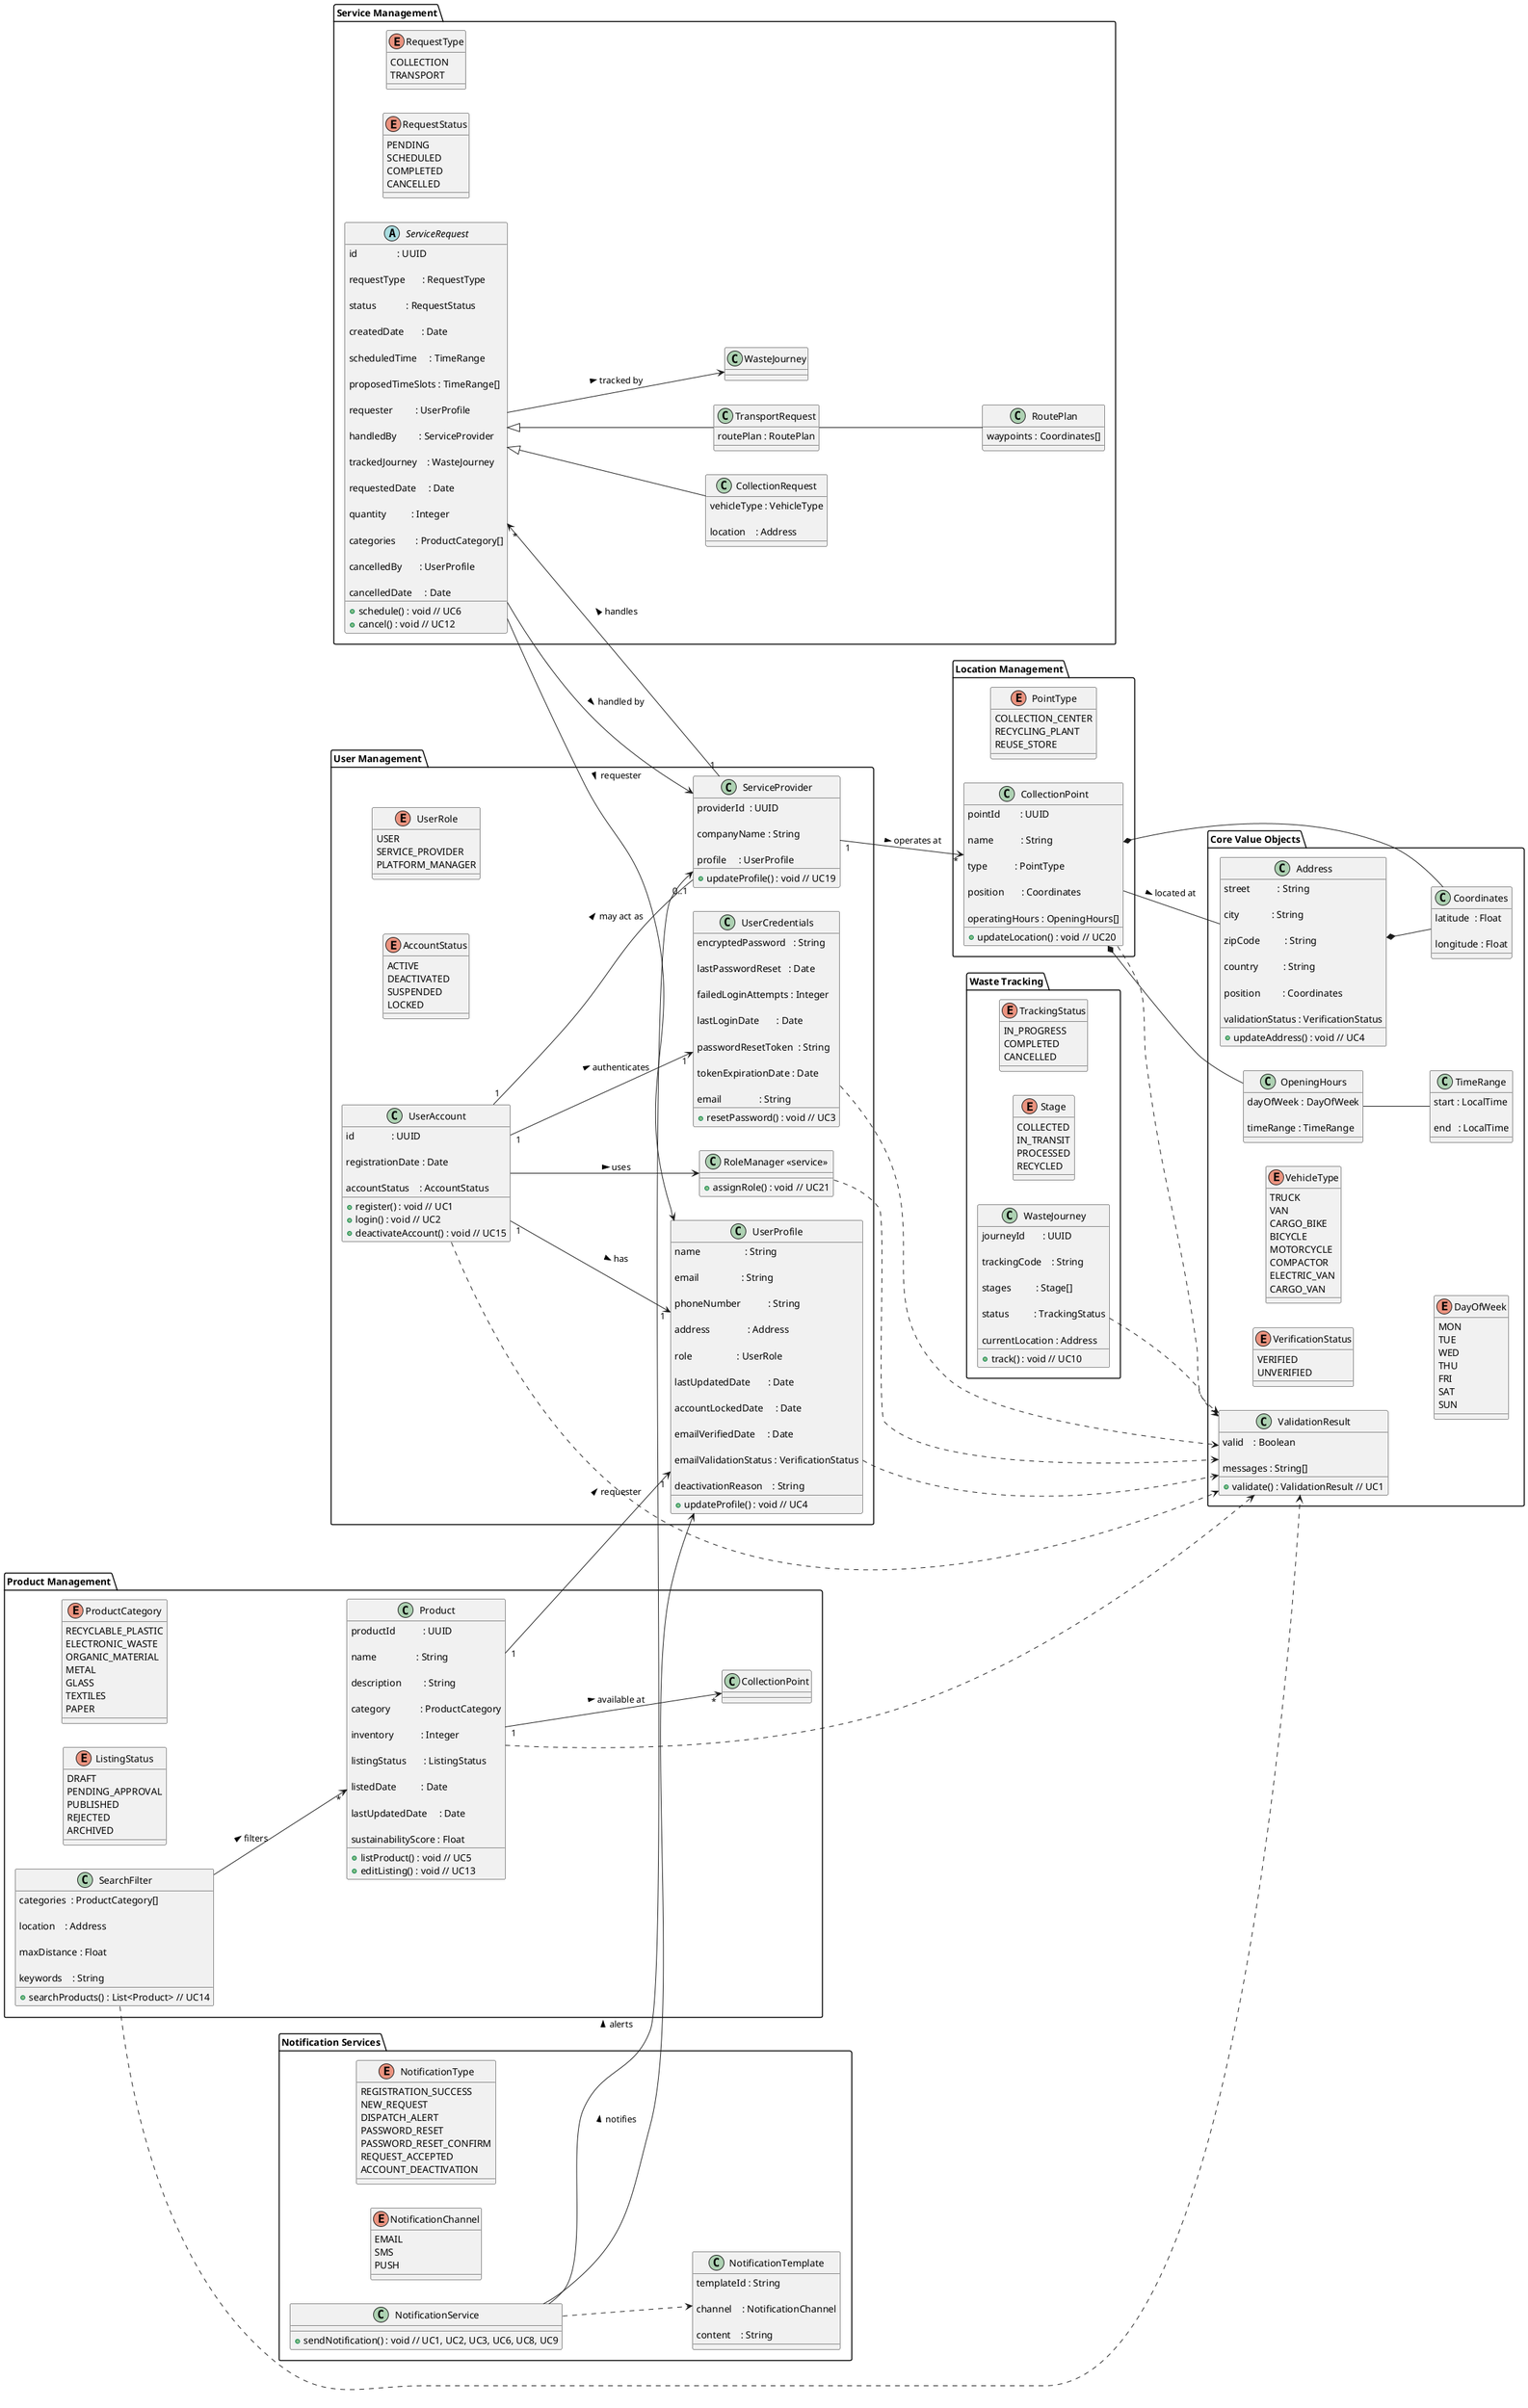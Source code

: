@startuml
left to right direction
' ──────────────────────────────────────────────
'  CORE VALUE OBJECTS
' ──────────────────────────────────────────────
package "Core Value Objects" {
enum VerificationStatus {
VERIFIED
UNVERIFIED
}
enum VehicleType {
TRUCK
VAN
CARGO_BIKE
BICYCLE
MOTORCYCLE
COMPACTOR
ELECTRIC_VAN
CARGO_VAN
}
enum DayOfWeek {
MON
TUE
WED
THU
FRI
SAT
SUN
}
class ValidationResult {

valid    : Boolean

messages : String[]
+ validate() : ValidationResult // UC1
}
class Coordinates {

latitude  : Float

longitude : Float
}
class Address {

street           : String

city             : String

zipCode          : String

country          : String

position         : Coordinates

validationStatus : VerificationStatus
+ updateAddress() : void // UC4
}
class TimeRange {

start : LocalTime

end   : LocalTime
}
class OpeningHours {

dayOfWeek : DayOfWeek

timeRange : TimeRange
}
Address *-- Coordinates
OpeningHours -- TimeRange
}
' ──────────────────────────────────────────────
'  USER MANAGEMENT
' ──────────────────────────────────────────────
package "User Management" {
enum UserRole {
USER
SERVICE_PROVIDER
PLATFORM_MANAGER
}
enum AccountStatus {
ACTIVE
DEACTIVATED
SUSPENDED
LOCKED
}
class UserAccount {

id               : UUID

registrationDate : Date

accountStatus    : AccountStatus
+ register() : void // UC1
+ login() : void // UC2
+ deactivateAccount() : void // UC15
}
class UserProfile {

name                  : String

email                 : String

phoneNumber           : String

address               : Address

role                  : UserRole

lastUpdatedDate       : Date

accountLockedDate     : Date

emailVerifiedDate     : Date

emailValidationStatus : VerificationStatus

deactivationReason    : String
+ updateProfile() : void // UC4
}
class UserCredentials {

encryptedPassword   : String

lastPasswordReset   : Date

failedLoginAttempts : Integer

lastLoginDate       : Date

passwordResetToken  : String

tokenExpirationDate : Date

email               : String
+ resetPassword() : void // UC3
}
class ServiceProvider {

providerId  : UUID

companyName : String

profile     : UserProfile
+ updateProfile() : void // UC19
}
class "RoleManager <<service>>" as RoleManager {
+ assignRole() : void // UC21
}
UserAccount ..> ValidationResult
UserProfile ..> ValidationResult
UserCredentials ..> ValidationResult
RoleManager ..> ValidationResult
UserAccount "1" --> "1" UserProfile : has >
UserAccount "1" --> "1" UserCredentials : authenticates >
UserAccount --> RoleManager : uses >
UserAccount "1" -- "0..1" ServiceProvider : may act as >
}
' ──────────────────────────────────────────────
'  SERVICE MANAGEMENT
' ──────────────────────────────────────────────
package "Service Management" {
enum RequestType {
COLLECTION
TRANSPORT
}
enum RequestStatus {
PENDING
SCHEDULED
COMPLETED
CANCELLED
}
abstract class ServiceRequest {

id                : UUID

requestType       : RequestType

status            : RequestStatus

createdDate       : Date

scheduledTime     : TimeRange

proposedTimeSlots : TimeRange[]

requester         : UserProfile

handledBy         : ServiceProvider

trackedJourney    : WasteJourney

requestedDate     : Date

quantity          : Integer

categories        : ProductCategory[]

cancelledBy       : UserProfile

cancelledDate     : Date
+ schedule() : void // UC6
+ cancel() : void // UC12
}
class CollectionRequest extends ServiceRequest {

vehicleType : VehicleType

location    : Address
}
class TransportRequest extends ServiceRequest {

routePlan : RoutePlan
}
class RoutePlan {

waypoints : Coordinates[]
}
ServiceProvider "1" --> "*" ServiceRequest : handles >

TransportRequest -- RoutePlan
ServiceRequest --> WasteJourney : tracked by >
ServiceRequest --> UserProfile : requester >
ServiceRequest --> ServiceProvider : handled by >
}
' ──────────────────────────────────────────────
'  WASTE TRACKING
' ──────────────────────────────────────────────
package "Waste Tracking" {
enum TrackingStatus {
IN_PROGRESS
COMPLETED
CANCELLED
}
enum Stage {
COLLECTED
IN_TRANSIT
PROCESSED
RECYCLED
}
class WasteJourney {

journeyId       : UUID

trackingCode    : String

stages          : Stage[]

status          : TrackingStatus

currentLocation : Address
+ track() : void // UC10
}
WasteJourney ..> ValidationResult
}
' ──────────────────────────────────────────────
'  PRODUCT MANAGEMENT
' ──────────────────────────────────────────────
package "Product Management" {
enum ProductCategory {
RECYCLABLE_PLASTIC
ELECTRONIC_WASTE
ORGANIC_MATERIAL
METAL
GLASS
TEXTILES
PAPER
}
enum ListingStatus {
DRAFT
PENDING_APPROVAL
PUBLISHED
REJECTED
ARCHIVED
}
class Product {

productId           : UUID

name                : String

description         : String

category            : ProductCategory

inventory           : Integer

listingStatus       : ListingStatus

listedDate          : Date

lastUpdatedDate     : Date

sustainabilityScore : Float
+ listProduct() : void // UC5
+ editListing() : void // UC13
}
class SearchFilter {

categories  : ProductCategory[]

location    : Address

maxDistance : Float

keywords    : String
+ searchProducts() : List<Product> // UC14
}
Product ..> ValidationResult
SearchFilter ..> ValidationResult
Product "1" --> "*" CollectionPoint : available at >
Product "1" --> "1" UserProfile      : requester >
SearchFilter --> "*" Product            : filters >
}
' ──────────────────────────────────────────────
'  LOCATION MANAGEMENT
' ──────────────────────────────────────────────
package "Location Management" {
enum PointType {
COLLECTION_CENTER
RECYCLING_PLANT
REUSE_STORE
}
class CollectionPoint {

pointId        : UUID

name           : String

type           : PointType

position       : Coordinates

operatingHours : OpeningHours[]
+ updateLocation() : void // UC20
}
CollectionPoint ..> ValidationResult
CollectionPoint *-- Coordinates
CollectionPoint *-- OpeningHours
CollectionPoint -- Address : located at >
ServiceProvider "1" --> "*" CollectionPoint : operates at >
}
' ──────────────────────────────────────────────
'  NOTIFICATION SERVICES
' ──────────────────────────────────────────────
package "Notification Services" {
enum NotificationType {
REGISTRATION_SUCCESS
NEW_REQUEST
DISPATCH_ALERT
PASSWORD_RESET
PASSWORD_RESET_CONFIRM
REQUEST_ACCEPTED
ACCOUNT_DEACTIVATION
}
enum NotificationChannel{
EMAIL
SMS
PUSH
}
class NotificationTemplate {

templateId : String

channel    : NotificationChannel

content    : String
}
class NotificationService {
+ sendNotification() : void // UC1, UC2, UC3, UC6, UC8, UC9
}
NotificationService ..> NotificationTemplate
NotificationService --> UserProfile     : notifies >
NotificationService --> ServiceProvider : alerts >
}
@enduml